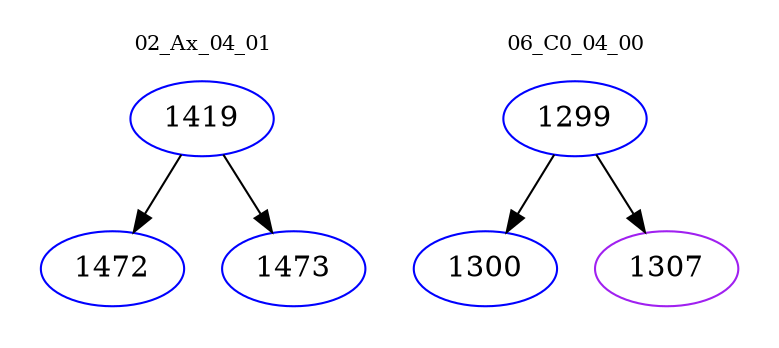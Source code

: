 digraph{
subgraph cluster_0 {
color = white
label = "02_Ax_04_01";
fontsize=10;
T0_1419 [label="1419", color="blue"]
T0_1419 -> T0_1472 [color="black"]
T0_1472 [label="1472", color="blue"]
T0_1419 -> T0_1473 [color="black"]
T0_1473 [label="1473", color="blue"]
}
subgraph cluster_1 {
color = white
label = "06_C0_04_00";
fontsize=10;
T1_1299 [label="1299", color="blue"]
T1_1299 -> T1_1300 [color="black"]
T1_1300 [label="1300", color="blue"]
T1_1299 -> T1_1307 [color="black"]
T1_1307 [label="1307", color="purple"]
}
}
